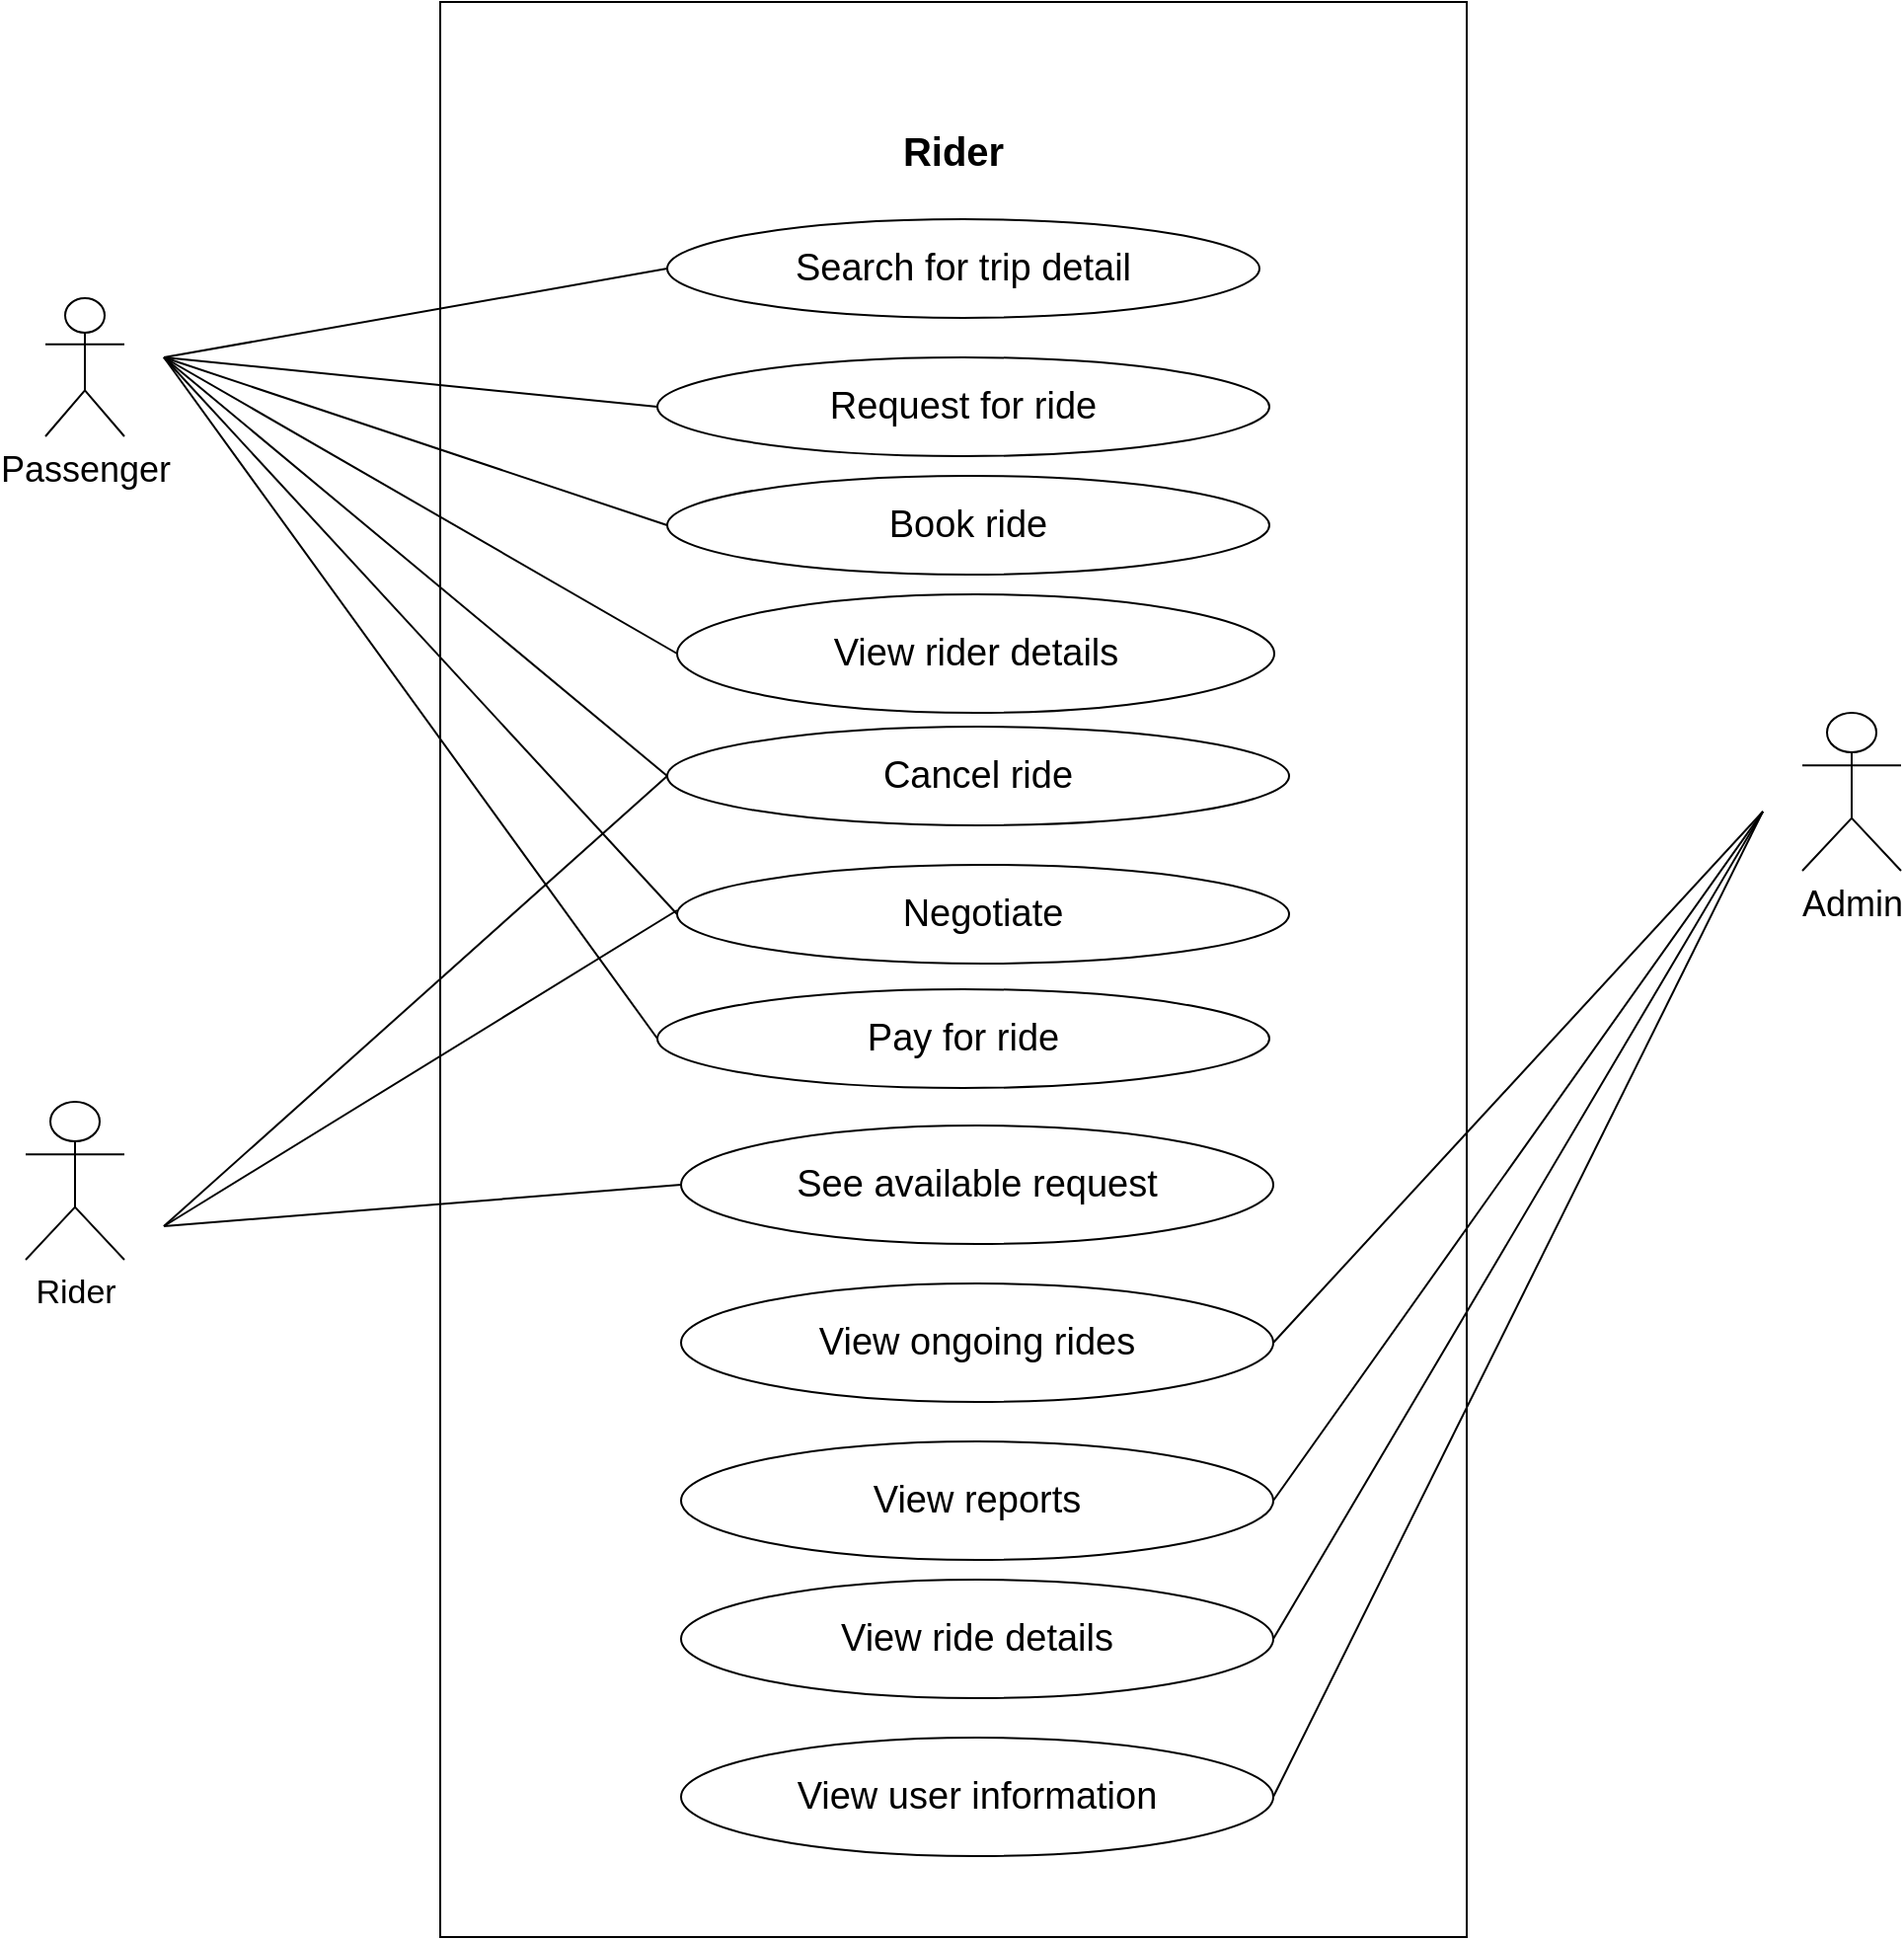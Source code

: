 <mxfile version="16.6.5" type="github">
  <diagram id="WnBKY0TDpCh-YTjJ6FzH" name="Page-1">
    <mxGraphModel dx="2201" dy="929" grid="1" gridSize="10" guides="1" tooltips="1" connect="1" arrows="1" fold="1" page="1" pageScale="1" pageWidth="850" pageHeight="1100" math="0" shadow="0">
      <root>
        <mxCell id="0" />
        <mxCell id="1" parent="0" />
        <mxCell id="85a8B7xYt57Dtrzd2w-t-2" value="&lt;font style=&quot;font-size: 20px&quot;&gt;&lt;b&gt;Rider&lt;/b&gt;&lt;/font&gt;" style="text;html=1;strokeColor=none;fillColor=none;align=center;verticalAlign=middle;whiteSpace=wrap;rounded=0;" vertex="1" parent="1">
          <mxGeometry x="390" y="100" width="60" height="30" as="geometry" />
        </mxCell>
        <mxCell id="85a8B7xYt57Dtrzd2w-t-3" value="&lt;font style=&quot;font-size: 18px&quot;&gt;Passenger&lt;/font&gt;" style="shape=umlActor;verticalLabelPosition=bottom;verticalAlign=top;html=1;outlineConnect=0;fillColor=none;" vertex="1" parent="1">
          <mxGeometry x="-40" y="190" width="40" height="70" as="geometry" />
        </mxCell>
        <mxCell id="85a8B7xYt57Dtrzd2w-t-4" value="&lt;font style=&quot;font-size: 18px&quot;&gt;Admin&lt;/font&gt;" style="shape=umlActor;verticalLabelPosition=bottom;verticalAlign=top;html=1;outlineConnect=0;fillColor=none;" vertex="1" parent="1">
          <mxGeometry x="850" y="400" width="50" height="80" as="geometry" />
        </mxCell>
        <mxCell id="85a8B7xYt57Dtrzd2w-t-7" value="&lt;font style=&quot;font-size: 17px&quot;&gt;Rider&lt;/font&gt;" style="shape=umlActor;verticalLabelPosition=bottom;verticalAlign=top;html=1;outlineConnect=0;fillColor=none;" vertex="1" parent="1">
          <mxGeometry x="-50" y="597" width="50" height="80" as="geometry" />
        </mxCell>
        <mxCell id="85a8B7xYt57Dtrzd2w-t-9" value="&lt;font style=&quot;font-size: 19px&quot;&gt;Request for ride&lt;/font&gt;" style="ellipse;whiteSpace=wrap;html=1;fillColor=none;" vertex="1" parent="1">
          <mxGeometry x="270" y="220" width="310" height="50" as="geometry" />
        </mxCell>
        <mxCell id="85a8B7xYt57Dtrzd2w-t-11" value="&lt;font style=&quot;font-size: 19px&quot;&gt;Search for trip detail&lt;/font&gt;" style="ellipse;whiteSpace=wrap;html=1;fillColor=none;" vertex="1" parent="1">
          <mxGeometry x="275" y="150" width="300" height="50" as="geometry" />
        </mxCell>
        <mxCell id="85a8B7xYt57Dtrzd2w-t-12" value="&lt;font style=&quot;font-size: 19px&quot;&gt;Book ride&lt;/font&gt;" style="ellipse;whiteSpace=wrap;html=1;fillColor=none;" vertex="1" parent="1">
          <mxGeometry x="275" y="280" width="305" height="50" as="geometry" />
        </mxCell>
        <mxCell id="85a8B7xYt57Dtrzd2w-t-13" value="&lt;font style=&quot;font-size: 19px&quot;&gt;Cancel ride&lt;/font&gt;" style="ellipse;whiteSpace=wrap;html=1;fillColor=none;" vertex="1" parent="1">
          <mxGeometry x="275" y="407" width="315" height="50" as="geometry" />
        </mxCell>
        <mxCell id="85a8B7xYt57Dtrzd2w-t-14" value="&lt;font style=&quot;font-size: 19px&quot;&gt;Negotiate&lt;/font&gt;" style="ellipse;whiteSpace=wrap;html=1;fillColor=none;" vertex="1" parent="1">
          <mxGeometry x="280" y="477" width="310" height="50" as="geometry" />
        </mxCell>
        <mxCell id="85a8B7xYt57Dtrzd2w-t-15" value="&lt;font style=&quot;font-size: 19px&quot;&gt;See available request&lt;/font&gt;" style="ellipse;whiteSpace=wrap;html=1;fillColor=none;" vertex="1" parent="1">
          <mxGeometry x="282" y="609" width="300" height="60" as="geometry" />
        </mxCell>
        <mxCell id="85a8B7xYt57Dtrzd2w-t-17" value="&lt;font style=&quot;font-size: 19px&quot;&gt;View ongoing rides&lt;/font&gt;" style="ellipse;whiteSpace=wrap;html=1;fillColor=none;" vertex="1" parent="1">
          <mxGeometry x="282" y="689" width="300" height="60" as="geometry" />
        </mxCell>
        <mxCell id="85a8B7xYt57Dtrzd2w-t-18" value="&lt;font style=&quot;font-size: 19px&quot;&gt;View reports&lt;/font&gt;" style="ellipse;whiteSpace=wrap;html=1;fillColor=none;" vertex="1" parent="1">
          <mxGeometry x="282" y="769" width="300" height="60" as="geometry" />
        </mxCell>
        <mxCell id="85a8B7xYt57Dtrzd2w-t-19" value="&lt;font style=&quot;font-size: 19px&quot;&gt;View ride details&lt;/font&gt;" style="ellipse;whiteSpace=wrap;html=1;fillColor=none;" vertex="1" parent="1">
          <mxGeometry x="282" y="839" width="300" height="60" as="geometry" />
        </mxCell>
        <mxCell id="85a8B7xYt57Dtrzd2w-t-20" value="&lt;font style=&quot;font-size: 19px&quot;&gt;View user information&lt;/font&gt;" style="ellipse;whiteSpace=wrap;html=1;fillColor=none;" vertex="1" parent="1">
          <mxGeometry x="282" y="919" width="300" height="60" as="geometry" />
        </mxCell>
        <mxCell id="85a8B7xYt57Dtrzd2w-t-21" value="&lt;font style=&quot;font-size: 19px&quot;&gt;View rider details&lt;/font&gt;" style="ellipse;whiteSpace=wrap;html=1;fillColor=none;" vertex="1" parent="1">
          <mxGeometry x="280" y="340" width="302.5" height="60" as="geometry" />
        </mxCell>
        <mxCell id="85a8B7xYt57Dtrzd2w-t-22" value="" style="rounded=0;whiteSpace=wrap;html=1;fontSize=17;fillColor=none;" vertex="1" parent="1">
          <mxGeometry x="160" y="40" width="520" height="980" as="geometry" />
        </mxCell>
        <mxCell id="85a8B7xYt57Dtrzd2w-t-23" value="" style="endArrow=none;html=1;rounded=0;fontSize=17;exitX=0;exitY=0.5;exitDx=0;exitDy=0;" edge="1" parent="1" source="85a8B7xYt57Dtrzd2w-t-9">
          <mxGeometry width="50" height="50" relative="1" as="geometry">
            <mxPoint x="-280" y="340" as="sourcePoint" />
            <mxPoint x="20" y="220" as="targetPoint" />
          </mxGeometry>
        </mxCell>
        <mxCell id="85a8B7xYt57Dtrzd2w-t-24" value="" style="endArrow=none;html=1;rounded=0;fontSize=17;exitX=0;exitY=0.5;exitDx=0;exitDy=0;" edge="1" parent="1" source="85a8B7xYt57Dtrzd2w-t-11">
          <mxGeometry width="50" height="50" relative="1" as="geometry">
            <mxPoint x="80" y="120" as="sourcePoint" />
            <mxPoint x="20" y="220" as="targetPoint" />
          </mxGeometry>
        </mxCell>
        <mxCell id="85a8B7xYt57Dtrzd2w-t-25" value="" style="endArrow=none;html=1;rounded=0;fontSize=17;exitX=0;exitY=0.5;exitDx=0;exitDy=0;" edge="1" parent="1" source="85a8B7xYt57Dtrzd2w-t-12">
          <mxGeometry width="50" height="50" relative="1" as="geometry">
            <mxPoint x="-240" y="420" as="sourcePoint" />
            <mxPoint x="20" y="220" as="targetPoint" />
          </mxGeometry>
        </mxCell>
        <mxCell id="85a8B7xYt57Dtrzd2w-t-26" value="" style="endArrow=none;html=1;rounded=0;fontSize=17;exitX=0;exitY=0.5;exitDx=0;exitDy=0;" edge="1" parent="1" source="85a8B7xYt57Dtrzd2w-t-21">
          <mxGeometry width="50" height="50" relative="1" as="geometry">
            <mxPoint x="-260" y="560" as="sourcePoint" />
            <mxPoint x="20" y="220" as="targetPoint" />
          </mxGeometry>
        </mxCell>
        <mxCell id="85a8B7xYt57Dtrzd2w-t-27" value="" style="endArrow=none;html=1;rounded=0;fontSize=17;exitX=0;exitY=0.5;exitDx=0;exitDy=0;" edge="1" parent="1" source="85a8B7xYt57Dtrzd2w-t-36">
          <mxGeometry width="50" height="50" relative="1" as="geometry">
            <mxPoint x="-220" y="630" as="sourcePoint" />
            <mxPoint x="20" y="220" as="targetPoint" />
          </mxGeometry>
        </mxCell>
        <mxCell id="85a8B7xYt57Dtrzd2w-t-30" value="" style="endArrow=none;html=1;rounded=0;fontSize=17;exitX=0;exitY=0.5;exitDx=0;exitDy=0;" edge="1" parent="1" source="85a8B7xYt57Dtrzd2w-t-14">
          <mxGeometry width="50" height="50" relative="1" as="geometry">
            <mxPoint x="-360" y="550" as="sourcePoint" />
            <mxPoint x="20" y="220" as="targetPoint" />
          </mxGeometry>
        </mxCell>
        <mxCell id="85a8B7xYt57Dtrzd2w-t-31" value="" style="endArrow=none;html=1;rounded=0;fontSize=17;exitX=0;exitY=0.5;exitDx=0;exitDy=0;" edge="1" parent="1" source="85a8B7xYt57Dtrzd2w-t-13">
          <mxGeometry width="50" height="50" relative="1" as="geometry">
            <mxPoint x="-370" y="420" as="sourcePoint" />
            <mxPoint x="20" y="220" as="targetPoint" />
          </mxGeometry>
        </mxCell>
        <mxCell id="85a8B7xYt57Dtrzd2w-t-32" value="" style="endArrow=none;html=1;rounded=0;fontSize=17;entryX=1;entryY=0.5;entryDx=0;entryDy=0;" edge="1" parent="1" target="85a8B7xYt57Dtrzd2w-t-20">
          <mxGeometry width="50" height="50" relative="1" as="geometry">
            <mxPoint x="830" y="450" as="sourcePoint" />
            <mxPoint x="880" y="130" as="targetPoint" />
          </mxGeometry>
        </mxCell>
        <mxCell id="85a8B7xYt57Dtrzd2w-t-33" value="" style="endArrow=none;html=1;rounded=0;fontSize=17;entryX=1;entryY=0.5;entryDx=0;entryDy=0;" edge="1" parent="1" target="85a8B7xYt57Dtrzd2w-t-19">
          <mxGeometry width="50" height="50" relative="1" as="geometry">
            <mxPoint x="830" y="450" as="sourcePoint" />
            <mxPoint x="840" y="200" as="targetPoint" />
          </mxGeometry>
        </mxCell>
        <mxCell id="85a8B7xYt57Dtrzd2w-t-34" value="" style="endArrow=none;html=1;rounded=0;fontSize=17;entryX=1;entryY=0.5;entryDx=0;entryDy=0;" edge="1" parent="1" target="85a8B7xYt57Dtrzd2w-t-18">
          <mxGeometry width="50" height="50" relative="1" as="geometry">
            <mxPoint x="830" y="450" as="sourcePoint" />
            <mxPoint x="840" y="290" as="targetPoint" />
          </mxGeometry>
        </mxCell>
        <mxCell id="85a8B7xYt57Dtrzd2w-t-35" value="" style="endArrow=none;html=1;rounded=0;fontSize=17;exitX=1;exitY=0.5;exitDx=0;exitDy=0;" edge="1" parent="1" source="85a8B7xYt57Dtrzd2w-t-17">
          <mxGeometry width="50" height="50" relative="1" as="geometry">
            <mxPoint x="780" y="520" as="sourcePoint" />
            <mxPoint x="830" y="450" as="targetPoint" />
          </mxGeometry>
        </mxCell>
        <mxCell id="85a8B7xYt57Dtrzd2w-t-36" value="&lt;font style=&quot;font-size: 19px&quot;&gt;Pay for ride&lt;/font&gt;" style="ellipse;whiteSpace=wrap;html=1;fillColor=none;" vertex="1" parent="1">
          <mxGeometry x="270" y="540" width="310" height="50" as="geometry" />
        </mxCell>
        <mxCell id="85a8B7xYt57Dtrzd2w-t-37" value="" style="endArrow=none;html=1;rounded=0;fontSize=17;entryX=0;entryY=0.5;entryDx=0;entryDy=0;" edge="1" parent="1" target="85a8B7xYt57Dtrzd2w-t-13">
          <mxGeometry width="50" height="50" relative="1" as="geometry">
            <mxPoint x="20" y="660" as="sourcePoint" />
            <mxPoint x="-140" y="410" as="targetPoint" />
          </mxGeometry>
        </mxCell>
        <mxCell id="85a8B7xYt57Dtrzd2w-t-38" value="" style="endArrow=none;html=1;rounded=0;fontSize=17;exitX=0;exitY=0.5;exitDx=0;exitDy=0;" edge="1" parent="1" source="85a8B7xYt57Dtrzd2w-t-15">
          <mxGeometry width="50" height="50" relative="1" as="geometry">
            <mxPoint x="-240" y="510" as="sourcePoint" />
            <mxPoint x="20" y="660" as="targetPoint" />
          </mxGeometry>
        </mxCell>
        <mxCell id="85a8B7xYt57Dtrzd2w-t-40" value="" style="endArrow=none;html=1;rounded=0;fontSize=17;" edge="1" parent="1">
          <mxGeometry width="50" height="50" relative="1" as="geometry">
            <mxPoint x="280" y="500" as="sourcePoint" />
            <mxPoint x="20" y="660" as="targetPoint" />
          </mxGeometry>
        </mxCell>
      </root>
    </mxGraphModel>
  </diagram>
</mxfile>
